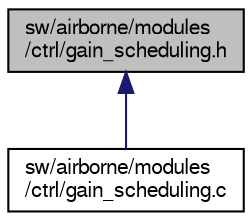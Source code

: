 digraph "sw/airborne/modules/ctrl/gain_scheduling.h"
{
  edge [fontname="FreeSans",fontsize="10",labelfontname="FreeSans",labelfontsize="10"];
  node [fontname="FreeSans",fontsize="10",shape=record];
  Node1 [label="sw/airborne/modules\l/ctrl/gain_scheduling.h",height=0.2,width=0.4,color="black", fillcolor="grey75", style="filled", fontcolor="black"];
  Node1 -> Node2 [dir="back",color="midnightblue",fontsize="10",style="solid",fontname="FreeSans"];
  Node2 [label="sw/airborne/modules\l/ctrl/gain_scheduling.c",height=0.2,width=0.4,color="black", fillcolor="white", style="filled",URL="$gain__scheduling_8c.html",tooltip="Module that interpolates gainsets in flight based on a scheduling variable. "];
}
